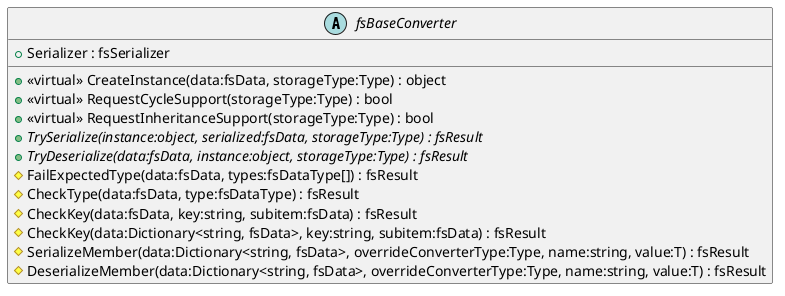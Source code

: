 @startuml
abstract class fsBaseConverter {
    + Serializer : fsSerializer
    + <<virtual>> CreateInstance(data:fsData, storageType:Type) : object
    + <<virtual>> RequestCycleSupport(storageType:Type) : bool
    + <<virtual>> RequestInheritanceSupport(storageType:Type) : bool
    + {abstract} TrySerialize(instance:object, serialized:fsData, storageType:Type) : fsResult
    + {abstract} TryDeserialize(data:fsData, instance:object, storageType:Type) : fsResult
    # FailExpectedType(data:fsData, types:fsDataType[]) : fsResult
    # CheckType(data:fsData, type:fsDataType) : fsResult
    # CheckKey(data:fsData, key:string, subitem:fsData) : fsResult
    # CheckKey(data:Dictionary<string, fsData>, key:string, subitem:fsData) : fsResult
    # SerializeMember(data:Dictionary<string, fsData>, overrideConverterType:Type, name:string, value:T) : fsResult
    # DeserializeMember(data:Dictionary<string, fsData>, overrideConverterType:Type, name:string, value:T) : fsResult
}
@enduml
